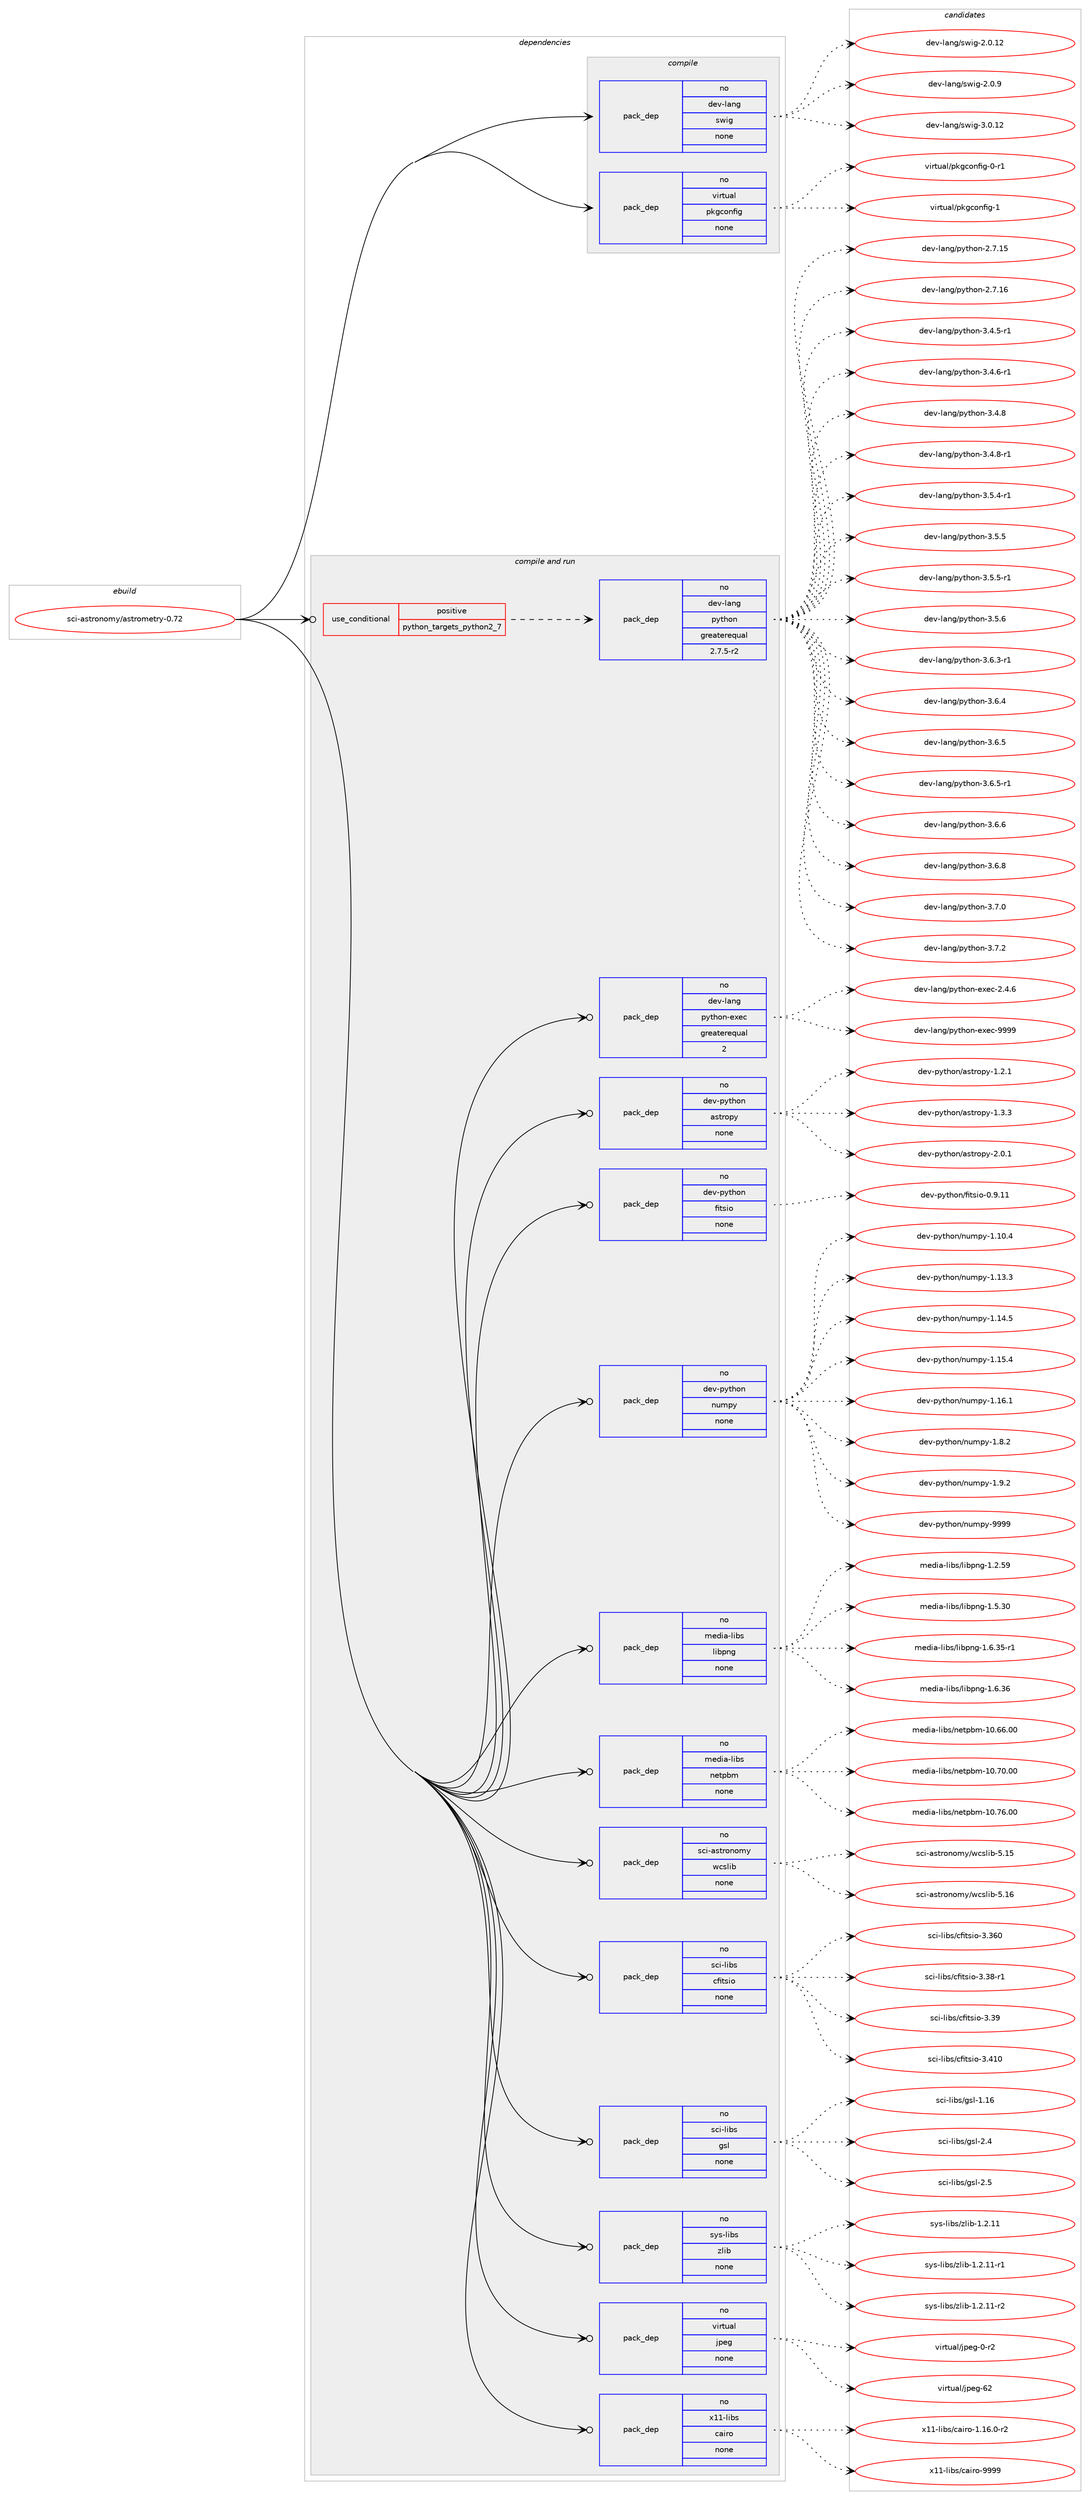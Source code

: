 digraph prolog {

# *************
# Graph options
# *************

newrank=true;
concentrate=true;
compound=true;
graph [rankdir=LR,fontname=Helvetica,fontsize=10,ranksep=1.5];#, ranksep=2.5, nodesep=0.2];
edge  [arrowhead=vee];
node  [fontname=Helvetica,fontsize=10];

# **********
# The ebuild
# **********

subgraph cluster_leftcol {
color=gray;
rank=same;
label=<<i>ebuild</i>>;
id [label="sci-astronomy/astrometry-0.72", color=red, width=4, href="../sci-astronomy/astrometry-0.72.svg"];
}

# ****************
# The dependencies
# ****************

subgraph cluster_midcol {
color=gray;
label=<<i>dependencies</i>>;
subgraph cluster_compile {
fillcolor="#eeeeee";
style=filled;
label=<<i>compile</i>>;
subgraph pack1205567 {
dependency1684973 [label=<<TABLE BORDER="0" CELLBORDER="1" CELLSPACING="0" CELLPADDING="4" WIDTH="220"><TR><TD ROWSPAN="6" CELLPADDING="30">pack_dep</TD></TR><TR><TD WIDTH="110">no</TD></TR><TR><TD>dev-lang</TD></TR><TR><TD>swig</TD></TR><TR><TD>none</TD></TR><TR><TD></TD></TR></TABLE>>, shape=none, color=blue];
}
id:e -> dependency1684973:w [weight=20,style="solid",arrowhead="vee"];
subgraph pack1205568 {
dependency1684974 [label=<<TABLE BORDER="0" CELLBORDER="1" CELLSPACING="0" CELLPADDING="4" WIDTH="220"><TR><TD ROWSPAN="6" CELLPADDING="30">pack_dep</TD></TR><TR><TD WIDTH="110">no</TD></TR><TR><TD>virtual</TD></TR><TR><TD>pkgconfig</TD></TR><TR><TD>none</TD></TR><TR><TD></TD></TR></TABLE>>, shape=none, color=blue];
}
id:e -> dependency1684974:w [weight=20,style="solid",arrowhead="vee"];
}
subgraph cluster_compileandrun {
fillcolor="#eeeeee";
style=filled;
label=<<i>compile and run</i>>;
subgraph cond451877 {
dependency1684975 [label=<<TABLE BORDER="0" CELLBORDER="1" CELLSPACING="0" CELLPADDING="4"><TR><TD ROWSPAN="3" CELLPADDING="10">use_conditional</TD></TR><TR><TD>positive</TD></TR><TR><TD>python_targets_python2_7</TD></TR></TABLE>>, shape=none, color=red];
subgraph pack1205569 {
dependency1684976 [label=<<TABLE BORDER="0" CELLBORDER="1" CELLSPACING="0" CELLPADDING="4" WIDTH="220"><TR><TD ROWSPAN="6" CELLPADDING="30">pack_dep</TD></TR><TR><TD WIDTH="110">no</TD></TR><TR><TD>dev-lang</TD></TR><TR><TD>python</TD></TR><TR><TD>greaterequal</TD></TR><TR><TD>2.7.5-r2</TD></TR></TABLE>>, shape=none, color=blue];
}
dependency1684975:e -> dependency1684976:w [weight=20,style="dashed",arrowhead="vee"];
}
id:e -> dependency1684975:w [weight=20,style="solid",arrowhead="odotvee"];
subgraph pack1205570 {
dependency1684977 [label=<<TABLE BORDER="0" CELLBORDER="1" CELLSPACING="0" CELLPADDING="4" WIDTH="220"><TR><TD ROWSPAN="6" CELLPADDING="30">pack_dep</TD></TR><TR><TD WIDTH="110">no</TD></TR><TR><TD>dev-lang</TD></TR><TR><TD>python-exec</TD></TR><TR><TD>greaterequal</TD></TR><TR><TD>2</TD></TR></TABLE>>, shape=none, color=blue];
}
id:e -> dependency1684977:w [weight=20,style="solid",arrowhead="odotvee"];
subgraph pack1205571 {
dependency1684978 [label=<<TABLE BORDER="0" CELLBORDER="1" CELLSPACING="0" CELLPADDING="4" WIDTH="220"><TR><TD ROWSPAN="6" CELLPADDING="30">pack_dep</TD></TR><TR><TD WIDTH="110">no</TD></TR><TR><TD>dev-python</TD></TR><TR><TD>astropy</TD></TR><TR><TD>none</TD></TR><TR><TD></TD></TR></TABLE>>, shape=none, color=blue];
}
id:e -> dependency1684978:w [weight=20,style="solid",arrowhead="odotvee"];
subgraph pack1205572 {
dependency1684979 [label=<<TABLE BORDER="0" CELLBORDER="1" CELLSPACING="0" CELLPADDING="4" WIDTH="220"><TR><TD ROWSPAN="6" CELLPADDING="30">pack_dep</TD></TR><TR><TD WIDTH="110">no</TD></TR><TR><TD>dev-python</TD></TR><TR><TD>fitsio</TD></TR><TR><TD>none</TD></TR><TR><TD></TD></TR></TABLE>>, shape=none, color=blue];
}
id:e -> dependency1684979:w [weight=20,style="solid",arrowhead="odotvee"];
subgraph pack1205573 {
dependency1684980 [label=<<TABLE BORDER="0" CELLBORDER="1" CELLSPACING="0" CELLPADDING="4" WIDTH="220"><TR><TD ROWSPAN="6" CELLPADDING="30">pack_dep</TD></TR><TR><TD WIDTH="110">no</TD></TR><TR><TD>dev-python</TD></TR><TR><TD>numpy</TD></TR><TR><TD>none</TD></TR><TR><TD></TD></TR></TABLE>>, shape=none, color=blue];
}
id:e -> dependency1684980:w [weight=20,style="solid",arrowhead="odotvee"];
subgraph pack1205574 {
dependency1684981 [label=<<TABLE BORDER="0" CELLBORDER="1" CELLSPACING="0" CELLPADDING="4" WIDTH="220"><TR><TD ROWSPAN="6" CELLPADDING="30">pack_dep</TD></TR><TR><TD WIDTH="110">no</TD></TR><TR><TD>media-libs</TD></TR><TR><TD>libpng</TD></TR><TR><TD>none</TD></TR><TR><TD></TD></TR></TABLE>>, shape=none, color=blue];
}
id:e -> dependency1684981:w [weight=20,style="solid",arrowhead="odotvee"];
subgraph pack1205575 {
dependency1684982 [label=<<TABLE BORDER="0" CELLBORDER="1" CELLSPACING="0" CELLPADDING="4" WIDTH="220"><TR><TD ROWSPAN="6" CELLPADDING="30">pack_dep</TD></TR><TR><TD WIDTH="110">no</TD></TR><TR><TD>media-libs</TD></TR><TR><TD>netpbm</TD></TR><TR><TD>none</TD></TR><TR><TD></TD></TR></TABLE>>, shape=none, color=blue];
}
id:e -> dependency1684982:w [weight=20,style="solid",arrowhead="odotvee"];
subgraph pack1205576 {
dependency1684983 [label=<<TABLE BORDER="0" CELLBORDER="1" CELLSPACING="0" CELLPADDING="4" WIDTH="220"><TR><TD ROWSPAN="6" CELLPADDING="30">pack_dep</TD></TR><TR><TD WIDTH="110">no</TD></TR><TR><TD>sci-astronomy</TD></TR><TR><TD>wcslib</TD></TR><TR><TD>none</TD></TR><TR><TD></TD></TR></TABLE>>, shape=none, color=blue];
}
id:e -> dependency1684983:w [weight=20,style="solid",arrowhead="odotvee"];
subgraph pack1205577 {
dependency1684984 [label=<<TABLE BORDER="0" CELLBORDER="1" CELLSPACING="0" CELLPADDING="4" WIDTH="220"><TR><TD ROWSPAN="6" CELLPADDING="30">pack_dep</TD></TR><TR><TD WIDTH="110">no</TD></TR><TR><TD>sci-libs</TD></TR><TR><TD>cfitsio</TD></TR><TR><TD>none</TD></TR><TR><TD></TD></TR></TABLE>>, shape=none, color=blue];
}
id:e -> dependency1684984:w [weight=20,style="solid",arrowhead="odotvee"];
subgraph pack1205578 {
dependency1684985 [label=<<TABLE BORDER="0" CELLBORDER="1" CELLSPACING="0" CELLPADDING="4" WIDTH="220"><TR><TD ROWSPAN="6" CELLPADDING="30">pack_dep</TD></TR><TR><TD WIDTH="110">no</TD></TR><TR><TD>sci-libs</TD></TR><TR><TD>gsl</TD></TR><TR><TD>none</TD></TR><TR><TD></TD></TR></TABLE>>, shape=none, color=blue];
}
id:e -> dependency1684985:w [weight=20,style="solid",arrowhead="odotvee"];
subgraph pack1205579 {
dependency1684986 [label=<<TABLE BORDER="0" CELLBORDER="1" CELLSPACING="0" CELLPADDING="4" WIDTH="220"><TR><TD ROWSPAN="6" CELLPADDING="30">pack_dep</TD></TR><TR><TD WIDTH="110">no</TD></TR><TR><TD>sys-libs</TD></TR><TR><TD>zlib</TD></TR><TR><TD>none</TD></TR><TR><TD></TD></TR></TABLE>>, shape=none, color=blue];
}
id:e -> dependency1684986:w [weight=20,style="solid",arrowhead="odotvee"];
subgraph pack1205580 {
dependency1684987 [label=<<TABLE BORDER="0" CELLBORDER="1" CELLSPACING="0" CELLPADDING="4" WIDTH="220"><TR><TD ROWSPAN="6" CELLPADDING="30">pack_dep</TD></TR><TR><TD WIDTH="110">no</TD></TR><TR><TD>virtual</TD></TR><TR><TD>jpeg</TD></TR><TR><TD>none</TD></TR><TR><TD></TD></TR></TABLE>>, shape=none, color=blue];
}
id:e -> dependency1684987:w [weight=20,style="solid",arrowhead="odotvee"];
subgraph pack1205581 {
dependency1684988 [label=<<TABLE BORDER="0" CELLBORDER="1" CELLSPACING="0" CELLPADDING="4" WIDTH="220"><TR><TD ROWSPAN="6" CELLPADDING="30">pack_dep</TD></TR><TR><TD WIDTH="110">no</TD></TR><TR><TD>x11-libs</TD></TR><TR><TD>cairo</TD></TR><TR><TD>none</TD></TR><TR><TD></TD></TR></TABLE>>, shape=none, color=blue];
}
id:e -> dependency1684988:w [weight=20,style="solid",arrowhead="odotvee"];
}
subgraph cluster_run {
fillcolor="#eeeeee";
style=filled;
label=<<i>run</i>>;
}
}

# **************
# The candidates
# **************

subgraph cluster_choices {
rank=same;
color=gray;
label=<<i>candidates</i>>;

subgraph choice1205567 {
color=black;
nodesep=1;
choice10010111845108971101034711511910510345504648464950 [label="dev-lang/swig-2.0.12", color=red, width=4,href="../dev-lang/swig-2.0.12.svg"];
choice100101118451089711010347115119105103455046484657 [label="dev-lang/swig-2.0.9", color=red, width=4,href="../dev-lang/swig-2.0.9.svg"];
choice10010111845108971101034711511910510345514648464950 [label="dev-lang/swig-3.0.12", color=red, width=4,href="../dev-lang/swig-3.0.12.svg"];
dependency1684973:e -> choice10010111845108971101034711511910510345504648464950:w [style=dotted,weight="100"];
dependency1684973:e -> choice100101118451089711010347115119105103455046484657:w [style=dotted,weight="100"];
dependency1684973:e -> choice10010111845108971101034711511910510345514648464950:w [style=dotted,weight="100"];
}
subgraph choice1205568 {
color=black;
nodesep=1;
choice11810511411611797108471121071039911111010210510345484511449 [label="virtual/pkgconfig-0-r1", color=red, width=4,href="../virtual/pkgconfig-0-r1.svg"];
choice1181051141161179710847112107103991111101021051034549 [label="virtual/pkgconfig-1", color=red, width=4,href="../virtual/pkgconfig-1.svg"];
dependency1684974:e -> choice11810511411611797108471121071039911111010210510345484511449:w [style=dotted,weight="100"];
dependency1684974:e -> choice1181051141161179710847112107103991111101021051034549:w [style=dotted,weight="100"];
}
subgraph choice1205569 {
color=black;
nodesep=1;
choice10010111845108971101034711212111610411111045504655464953 [label="dev-lang/python-2.7.15", color=red, width=4,href="../dev-lang/python-2.7.15.svg"];
choice10010111845108971101034711212111610411111045504655464954 [label="dev-lang/python-2.7.16", color=red, width=4,href="../dev-lang/python-2.7.16.svg"];
choice1001011184510897110103471121211161041111104551465246534511449 [label="dev-lang/python-3.4.5-r1", color=red, width=4,href="../dev-lang/python-3.4.5-r1.svg"];
choice1001011184510897110103471121211161041111104551465246544511449 [label="dev-lang/python-3.4.6-r1", color=red, width=4,href="../dev-lang/python-3.4.6-r1.svg"];
choice100101118451089711010347112121116104111110455146524656 [label="dev-lang/python-3.4.8", color=red, width=4,href="../dev-lang/python-3.4.8.svg"];
choice1001011184510897110103471121211161041111104551465246564511449 [label="dev-lang/python-3.4.8-r1", color=red, width=4,href="../dev-lang/python-3.4.8-r1.svg"];
choice1001011184510897110103471121211161041111104551465346524511449 [label="dev-lang/python-3.5.4-r1", color=red, width=4,href="../dev-lang/python-3.5.4-r1.svg"];
choice100101118451089711010347112121116104111110455146534653 [label="dev-lang/python-3.5.5", color=red, width=4,href="../dev-lang/python-3.5.5.svg"];
choice1001011184510897110103471121211161041111104551465346534511449 [label="dev-lang/python-3.5.5-r1", color=red, width=4,href="../dev-lang/python-3.5.5-r1.svg"];
choice100101118451089711010347112121116104111110455146534654 [label="dev-lang/python-3.5.6", color=red, width=4,href="../dev-lang/python-3.5.6.svg"];
choice1001011184510897110103471121211161041111104551465446514511449 [label="dev-lang/python-3.6.3-r1", color=red, width=4,href="../dev-lang/python-3.6.3-r1.svg"];
choice100101118451089711010347112121116104111110455146544652 [label="dev-lang/python-3.6.4", color=red, width=4,href="../dev-lang/python-3.6.4.svg"];
choice100101118451089711010347112121116104111110455146544653 [label="dev-lang/python-3.6.5", color=red, width=4,href="../dev-lang/python-3.6.5.svg"];
choice1001011184510897110103471121211161041111104551465446534511449 [label="dev-lang/python-3.6.5-r1", color=red, width=4,href="../dev-lang/python-3.6.5-r1.svg"];
choice100101118451089711010347112121116104111110455146544654 [label="dev-lang/python-3.6.6", color=red, width=4,href="../dev-lang/python-3.6.6.svg"];
choice100101118451089711010347112121116104111110455146544656 [label="dev-lang/python-3.6.8", color=red, width=4,href="../dev-lang/python-3.6.8.svg"];
choice100101118451089711010347112121116104111110455146554648 [label="dev-lang/python-3.7.0", color=red, width=4,href="../dev-lang/python-3.7.0.svg"];
choice100101118451089711010347112121116104111110455146554650 [label="dev-lang/python-3.7.2", color=red, width=4,href="../dev-lang/python-3.7.2.svg"];
dependency1684976:e -> choice10010111845108971101034711212111610411111045504655464953:w [style=dotted,weight="100"];
dependency1684976:e -> choice10010111845108971101034711212111610411111045504655464954:w [style=dotted,weight="100"];
dependency1684976:e -> choice1001011184510897110103471121211161041111104551465246534511449:w [style=dotted,weight="100"];
dependency1684976:e -> choice1001011184510897110103471121211161041111104551465246544511449:w [style=dotted,weight="100"];
dependency1684976:e -> choice100101118451089711010347112121116104111110455146524656:w [style=dotted,weight="100"];
dependency1684976:e -> choice1001011184510897110103471121211161041111104551465246564511449:w [style=dotted,weight="100"];
dependency1684976:e -> choice1001011184510897110103471121211161041111104551465346524511449:w [style=dotted,weight="100"];
dependency1684976:e -> choice100101118451089711010347112121116104111110455146534653:w [style=dotted,weight="100"];
dependency1684976:e -> choice1001011184510897110103471121211161041111104551465346534511449:w [style=dotted,weight="100"];
dependency1684976:e -> choice100101118451089711010347112121116104111110455146534654:w [style=dotted,weight="100"];
dependency1684976:e -> choice1001011184510897110103471121211161041111104551465446514511449:w [style=dotted,weight="100"];
dependency1684976:e -> choice100101118451089711010347112121116104111110455146544652:w [style=dotted,weight="100"];
dependency1684976:e -> choice100101118451089711010347112121116104111110455146544653:w [style=dotted,weight="100"];
dependency1684976:e -> choice1001011184510897110103471121211161041111104551465446534511449:w [style=dotted,weight="100"];
dependency1684976:e -> choice100101118451089711010347112121116104111110455146544654:w [style=dotted,weight="100"];
dependency1684976:e -> choice100101118451089711010347112121116104111110455146544656:w [style=dotted,weight="100"];
dependency1684976:e -> choice100101118451089711010347112121116104111110455146554648:w [style=dotted,weight="100"];
dependency1684976:e -> choice100101118451089711010347112121116104111110455146554650:w [style=dotted,weight="100"];
}
subgraph choice1205570 {
color=black;
nodesep=1;
choice1001011184510897110103471121211161041111104510112010199455046524654 [label="dev-lang/python-exec-2.4.6", color=red, width=4,href="../dev-lang/python-exec-2.4.6.svg"];
choice10010111845108971101034711212111610411111045101120101994557575757 [label="dev-lang/python-exec-9999", color=red, width=4,href="../dev-lang/python-exec-9999.svg"];
dependency1684977:e -> choice1001011184510897110103471121211161041111104510112010199455046524654:w [style=dotted,weight="100"];
dependency1684977:e -> choice10010111845108971101034711212111610411111045101120101994557575757:w [style=dotted,weight="100"];
}
subgraph choice1205571 {
color=black;
nodesep=1;
choice100101118451121211161041111104797115116114111112121454946504649 [label="dev-python/astropy-1.2.1", color=red, width=4,href="../dev-python/astropy-1.2.1.svg"];
choice100101118451121211161041111104797115116114111112121454946514651 [label="dev-python/astropy-1.3.3", color=red, width=4,href="../dev-python/astropy-1.3.3.svg"];
choice100101118451121211161041111104797115116114111112121455046484649 [label="dev-python/astropy-2.0.1", color=red, width=4,href="../dev-python/astropy-2.0.1.svg"];
dependency1684978:e -> choice100101118451121211161041111104797115116114111112121454946504649:w [style=dotted,weight="100"];
dependency1684978:e -> choice100101118451121211161041111104797115116114111112121454946514651:w [style=dotted,weight="100"];
dependency1684978:e -> choice100101118451121211161041111104797115116114111112121455046484649:w [style=dotted,weight="100"];
}
subgraph choice1205572 {
color=black;
nodesep=1;
choice100101118451121211161041111104710210511611510511145484657464949 [label="dev-python/fitsio-0.9.11", color=red, width=4,href="../dev-python/fitsio-0.9.11.svg"];
dependency1684979:e -> choice100101118451121211161041111104710210511611510511145484657464949:w [style=dotted,weight="100"];
}
subgraph choice1205573 {
color=black;
nodesep=1;
choice100101118451121211161041111104711011710911212145494649484652 [label="dev-python/numpy-1.10.4", color=red, width=4,href="../dev-python/numpy-1.10.4.svg"];
choice100101118451121211161041111104711011710911212145494649514651 [label="dev-python/numpy-1.13.3", color=red, width=4,href="../dev-python/numpy-1.13.3.svg"];
choice100101118451121211161041111104711011710911212145494649524653 [label="dev-python/numpy-1.14.5", color=red, width=4,href="../dev-python/numpy-1.14.5.svg"];
choice100101118451121211161041111104711011710911212145494649534652 [label="dev-python/numpy-1.15.4", color=red, width=4,href="../dev-python/numpy-1.15.4.svg"];
choice100101118451121211161041111104711011710911212145494649544649 [label="dev-python/numpy-1.16.1", color=red, width=4,href="../dev-python/numpy-1.16.1.svg"];
choice1001011184511212111610411111047110117109112121454946564650 [label="dev-python/numpy-1.8.2", color=red, width=4,href="../dev-python/numpy-1.8.2.svg"];
choice1001011184511212111610411111047110117109112121454946574650 [label="dev-python/numpy-1.9.2", color=red, width=4,href="../dev-python/numpy-1.9.2.svg"];
choice10010111845112121116104111110471101171091121214557575757 [label="dev-python/numpy-9999", color=red, width=4,href="../dev-python/numpy-9999.svg"];
dependency1684980:e -> choice100101118451121211161041111104711011710911212145494649484652:w [style=dotted,weight="100"];
dependency1684980:e -> choice100101118451121211161041111104711011710911212145494649514651:w [style=dotted,weight="100"];
dependency1684980:e -> choice100101118451121211161041111104711011710911212145494649524653:w [style=dotted,weight="100"];
dependency1684980:e -> choice100101118451121211161041111104711011710911212145494649534652:w [style=dotted,weight="100"];
dependency1684980:e -> choice100101118451121211161041111104711011710911212145494649544649:w [style=dotted,weight="100"];
dependency1684980:e -> choice1001011184511212111610411111047110117109112121454946564650:w [style=dotted,weight="100"];
dependency1684980:e -> choice1001011184511212111610411111047110117109112121454946574650:w [style=dotted,weight="100"];
dependency1684980:e -> choice10010111845112121116104111110471101171091121214557575757:w [style=dotted,weight="100"];
}
subgraph choice1205574 {
color=black;
nodesep=1;
choice109101100105974510810598115471081059811211010345494650465357 [label="media-libs/libpng-1.2.59", color=red, width=4,href="../media-libs/libpng-1.2.59.svg"];
choice109101100105974510810598115471081059811211010345494653465148 [label="media-libs/libpng-1.5.30", color=red, width=4,href="../media-libs/libpng-1.5.30.svg"];
choice1091011001059745108105981154710810598112110103454946544651534511449 [label="media-libs/libpng-1.6.35-r1", color=red, width=4,href="../media-libs/libpng-1.6.35-r1.svg"];
choice109101100105974510810598115471081059811211010345494654465154 [label="media-libs/libpng-1.6.36", color=red, width=4,href="../media-libs/libpng-1.6.36.svg"];
dependency1684981:e -> choice109101100105974510810598115471081059811211010345494650465357:w [style=dotted,weight="100"];
dependency1684981:e -> choice109101100105974510810598115471081059811211010345494653465148:w [style=dotted,weight="100"];
dependency1684981:e -> choice1091011001059745108105981154710810598112110103454946544651534511449:w [style=dotted,weight="100"];
dependency1684981:e -> choice109101100105974510810598115471081059811211010345494654465154:w [style=dotted,weight="100"];
}
subgraph choice1205575 {
color=black;
nodesep=1;
choice1091011001059745108105981154711010111611298109454948465454464848 [label="media-libs/netpbm-10.66.00", color=red, width=4,href="../media-libs/netpbm-10.66.00.svg"];
choice1091011001059745108105981154711010111611298109454948465548464848 [label="media-libs/netpbm-10.70.00", color=red, width=4,href="../media-libs/netpbm-10.70.00.svg"];
choice1091011001059745108105981154711010111611298109454948465554464848 [label="media-libs/netpbm-10.76.00", color=red, width=4,href="../media-libs/netpbm-10.76.00.svg"];
dependency1684982:e -> choice1091011001059745108105981154711010111611298109454948465454464848:w [style=dotted,weight="100"];
dependency1684982:e -> choice1091011001059745108105981154711010111611298109454948465548464848:w [style=dotted,weight="100"];
dependency1684982:e -> choice1091011001059745108105981154711010111611298109454948465554464848:w [style=dotted,weight="100"];
}
subgraph choice1205576 {
color=black;
nodesep=1;
choice1159910545971151161141111101111091214711999115108105984553464953 [label="sci-astronomy/wcslib-5.15", color=red, width=4,href="../sci-astronomy/wcslib-5.15.svg"];
choice1159910545971151161141111101111091214711999115108105984553464954 [label="sci-astronomy/wcslib-5.16", color=red, width=4,href="../sci-astronomy/wcslib-5.16.svg"];
dependency1684983:e -> choice1159910545971151161141111101111091214711999115108105984553464953:w [style=dotted,weight="100"];
dependency1684983:e -> choice1159910545971151161141111101111091214711999115108105984553464954:w [style=dotted,weight="100"];
}
subgraph choice1205577 {
color=black;
nodesep=1;
choice1159910545108105981154799102105116115105111455146515448 [label="sci-libs/cfitsio-3.360", color=red, width=4,href="../sci-libs/cfitsio-3.360.svg"];
choice115991054510810598115479910210511611510511145514651564511449 [label="sci-libs/cfitsio-3.38-r1", color=red, width=4,href="../sci-libs/cfitsio-3.38-r1.svg"];
choice11599105451081059811547991021051161151051114551465157 [label="sci-libs/cfitsio-3.39", color=red, width=4,href="../sci-libs/cfitsio-3.39.svg"];
choice1159910545108105981154799102105116115105111455146524948 [label="sci-libs/cfitsio-3.410", color=red, width=4,href="../sci-libs/cfitsio-3.410.svg"];
dependency1684984:e -> choice1159910545108105981154799102105116115105111455146515448:w [style=dotted,weight="100"];
dependency1684984:e -> choice115991054510810598115479910210511611510511145514651564511449:w [style=dotted,weight="100"];
dependency1684984:e -> choice11599105451081059811547991021051161151051114551465157:w [style=dotted,weight="100"];
dependency1684984:e -> choice1159910545108105981154799102105116115105111455146524948:w [style=dotted,weight="100"];
}
subgraph choice1205578 {
color=black;
nodesep=1;
choice115991054510810598115471031151084549464954 [label="sci-libs/gsl-1.16", color=red, width=4,href="../sci-libs/gsl-1.16.svg"];
choice1159910545108105981154710311510845504652 [label="sci-libs/gsl-2.4", color=red, width=4,href="../sci-libs/gsl-2.4.svg"];
choice1159910545108105981154710311510845504653 [label="sci-libs/gsl-2.5", color=red, width=4,href="../sci-libs/gsl-2.5.svg"];
dependency1684985:e -> choice115991054510810598115471031151084549464954:w [style=dotted,weight="100"];
dependency1684985:e -> choice1159910545108105981154710311510845504652:w [style=dotted,weight="100"];
dependency1684985:e -> choice1159910545108105981154710311510845504653:w [style=dotted,weight="100"];
}
subgraph choice1205579 {
color=black;
nodesep=1;
choice1151211154510810598115471221081059845494650464949 [label="sys-libs/zlib-1.2.11", color=red, width=4,href="../sys-libs/zlib-1.2.11.svg"];
choice11512111545108105981154712210810598454946504649494511449 [label="sys-libs/zlib-1.2.11-r1", color=red, width=4,href="../sys-libs/zlib-1.2.11-r1.svg"];
choice11512111545108105981154712210810598454946504649494511450 [label="sys-libs/zlib-1.2.11-r2", color=red, width=4,href="../sys-libs/zlib-1.2.11-r2.svg"];
dependency1684986:e -> choice1151211154510810598115471221081059845494650464949:w [style=dotted,weight="100"];
dependency1684986:e -> choice11512111545108105981154712210810598454946504649494511449:w [style=dotted,weight="100"];
dependency1684986:e -> choice11512111545108105981154712210810598454946504649494511450:w [style=dotted,weight="100"];
}
subgraph choice1205580 {
color=black;
nodesep=1;
choice118105114116117971084710611210110345484511450 [label="virtual/jpeg-0-r2", color=red, width=4,href="../virtual/jpeg-0-r2.svg"];
choice1181051141161179710847106112101103455450 [label="virtual/jpeg-62", color=red, width=4,href="../virtual/jpeg-62.svg"];
dependency1684987:e -> choice118105114116117971084710611210110345484511450:w [style=dotted,weight="100"];
dependency1684987:e -> choice1181051141161179710847106112101103455450:w [style=dotted,weight="100"];
}
subgraph choice1205581 {
color=black;
nodesep=1;
choice12049494510810598115479997105114111454946495446484511450 [label="x11-libs/cairo-1.16.0-r2", color=red, width=4,href="../x11-libs/cairo-1.16.0-r2.svg"];
choice120494945108105981154799971051141114557575757 [label="x11-libs/cairo-9999", color=red, width=4,href="../x11-libs/cairo-9999.svg"];
dependency1684988:e -> choice12049494510810598115479997105114111454946495446484511450:w [style=dotted,weight="100"];
dependency1684988:e -> choice120494945108105981154799971051141114557575757:w [style=dotted,weight="100"];
}
}

}
